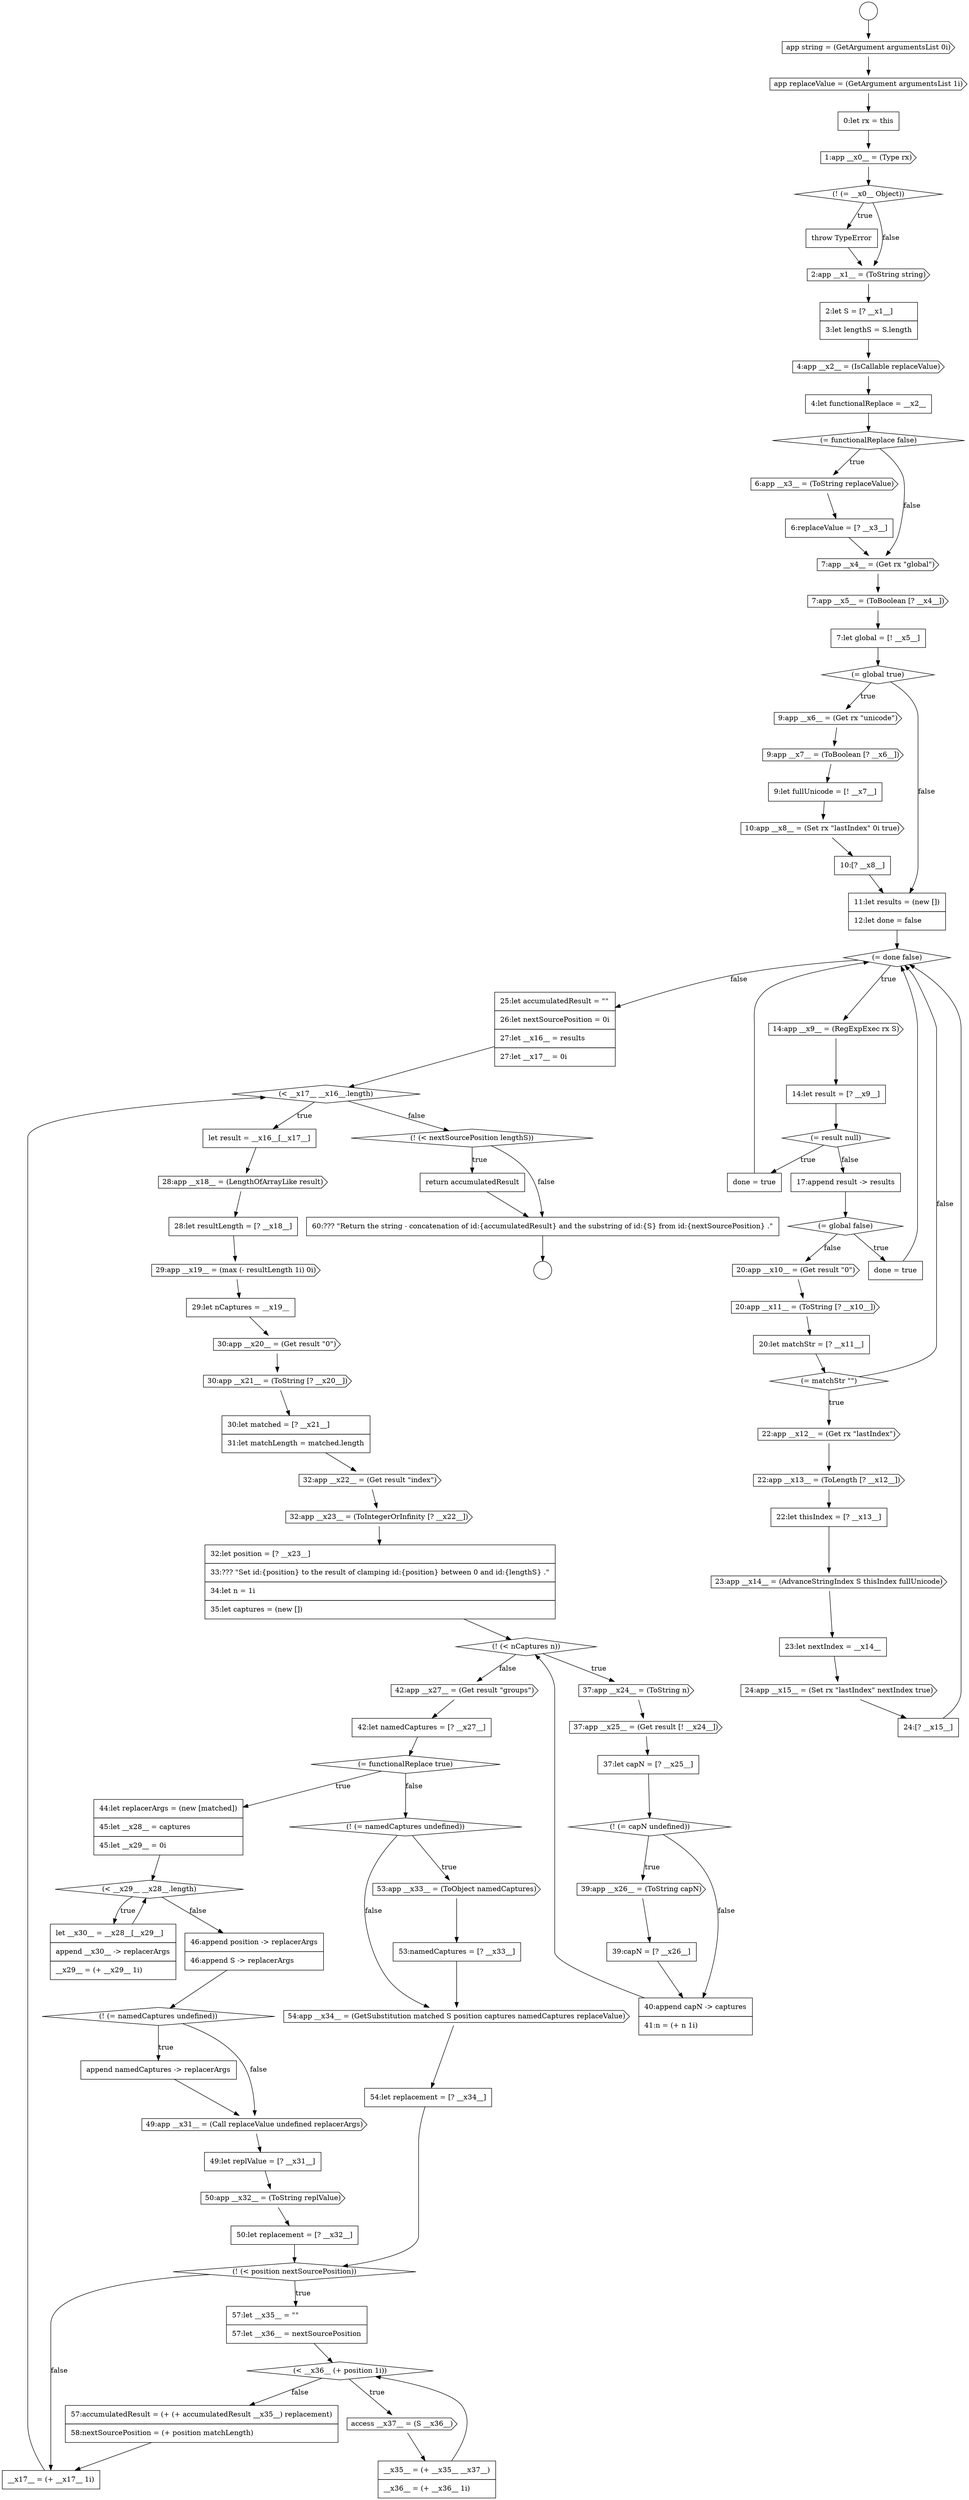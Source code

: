 digraph {
  node15258 [shape=none, margin=0, label=<<font color="black">
    <table border="0" cellborder="1" cellspacing="0" cellpadding="10">
      <tr><td align="left">throw TypeError</td></tr>
    </table>
  </font>> color="black" fillcolor="white" style=filled]
  node15334 [shape=diamond, label=<<font color="black">(! (&lt; position nextSourcePosition))</font>> color="black" fillcolor="white" style=filled]
  node15320 [shape=diamond, label=<<font color="black">(&lt; __x29__ __x28__.length)</font>> color="black" fillcolor="white" style=filled]
  node15316 [shape=cds, label=<<font color="black">42:app __x27__ = (Get result &quot;groups&quot;)</font>> color="black" fillcolor="white" style=filled]
  node15300 [shape=cds, label=<<font color="black">29:app __x19__ = (max (- resultLength 1i) 0i)</font>> color="black" fillcolor="white" style=filled]
  node15337 [shape=cds, label=<<font color="black">access __x37__ = (S __x36__)</font>> color="black" fillcolor="white" style=filled]
  node15292 [shape=none, margin=0, label=<<font color="black">
    <table border="0" cellborder="1" cellspacing="0" cellpadding="10">
      <tr><td align="left">23:let nextIndex = __x14__</td></tr>
    </table>
  </font>> color="black" fillcolor="white" style=filled]
  node15278 [shape=none, margin=0, label=<<font color="black">
    <table border="0" cellborder="1" cellspacing="0" cellpadding="10">
      <tr><td align="left">14:let result = [? __x9__]</td></tr>
    </table>
  </font>> color="black" fillcolor="white" style=filled]
  node15257 [shape=diamond, label=<<font color="black">(! (= __x0__ Object))</font>> color="black" fillcolor="white" style=filled]
  node15303 [shape=cds, label=<<font color="black">30:app __x21__ = (ToString [? __x20__])</font>> color="black" fillcolor="white" style=filled]
  node15267 [shape=cds, label=<<font color="black">7:app __x5__ = (ToBoolean [? __x4__])</font>> color="black" fillcolor="white" style=filled]
  node15314 [shape=none, margin=0, label=<<font color="black">
    <table border="0" cellborder="1" cellspacing="0" cellpadding="10">
      <tr><td align="left">39:capN = [? __x26__]</td></tr>
    </table>
  </font>> color="black" fillcolor="white" style=filled]
  node15293 [shape=cds, label=<<font color="black">24:app __x15__ = (Set rx &quot;lastIndex&quot; nextIndex true)</font>> color="black" fillcolor="white" style=filled]
  node15325 [shape=cds, label=<<font color="black">49:app __x31__ = (Call replaceValue undefined replacerArgs)</font>> color="black" fillcolor="white" style=filled]
  node15263 [shape=diamond, label=<<font color="black">(= functionalReplace false)</font>> color="black" fillcolor="white" style=filled]
  node15282 [shape=diamond, label=<<font color="black">(= global false)</font>> color="black" fillcolor="white" style=filled]
  node15299 [shape=none, margin=0, label=<<font color="black">
    <table border="0" cellborder="1" cellspacing="0" cellpadding="10">
      <tr><td align="left">28:let resultLength = [? __x18__]</td></tr>
    </table>
  </font>> color="black" fillcolor="white" style=filled]
  node15254 [shape=cds, label=<<font color="black">app replaceValue = (GetArgument argumentsList 1i)</font>> color="black" fillcolor="white" style=filled]
  node15331 [shape=none, margin=0, label=<<font color="black">
    <table border="0" cellborder="1" cellspacing="0" cellpadding="10">
      <tr><td align="left">53:namedCaptures = [? __x33__]</td></tr>
    </table>
  </font>> color="black" fillcolor="white" style=filled]
  node15335 [shape=none, margin=0, label=<<font color="black">
    <table border="0" cellborder="1" cellspacing="0" cellpadding="10">
      <tr><td align="left">57:let __x35__ = &quot;&quot;</td></tr>
      <tr><td align="left">57:let __x36__ = nextSourcePosition</td></tr>
    </table>
  </font>> color="black" fillcolor="white" style=filled]
  node15318 [shape=diamond, label=<<font color="black">(= functionalReplace true)</font>> color="black" fillcolor="white" style=filled]
  node15295 [shape=none, margin=0, label=<<font color="black">
    <table border="0" cellborder="1" cellspacing="0" cellpadding="10">
      <tr><td align="left">25:let accumulatedResult = &quot;&quot;</td></tr>
      <tr><td align="left">26:let nextSourcePosition = 0i</td></tr>
      <tr><td align="left">27:let __x16__ = results</td></tr>
      <tr><td align="left">27:let __x17__ = 0i</td></tr>
    </table>
  </font>> color="black" fillcolor="white" style=filled]
  node15342 [shape=none, margin=0, label=<<font color="black">
    <table border="0" cellborder="1" cellspacing="0" cellpadding="10">
      <tr><td align="left">return accumulatedResult</td></tr>
    </table>
  </font>> color="black" fillcolor="white" style=filled]
  node15286 [shape=none, margin=0, label=<<font color="black">
    <table border="0" cellborder="1" cellspacing="0" cellpadding="10">
      <tr><td align="left">20:let matchStr = [? __x11__]</td></tr>
    </table>
  </font>> color="black" fillcolor="white" style=filled]
  node15311 [shape=none, margin=0, label=<<font color="black">
    <table border="0" cellborder="1" cellspacing="0" cellpadding="10">
      <tr><td align="left">37:let capN = [? __x25__]</td></tr>
    </table>
  </font>> color="black" fillcolor="white" style=filled]
  node15264 [shape=cds, label=<<font color="black">6:app __x3__ = (ToString replaceValue)</font>> color="black" fillcolor="white" style=filled]
  node15306 [shape=cds, label=<<font color="black">32:app __x23__ = (ToIntegerOrInfinity [? __x22__])</font>> color="black" fillcolor="white" style=filled]
  node15338 [shape=none, margin=0, label=<<font color="black">
    <table border="0" cellborder="1" cellspacing="0" cellpadding="10">
      <tr><td align="left">__x35__ = (+ __x35__ __x37__)</td></tr>
      <tr><td align="left">__x36__ = (+ __x36__ 1i)</td></tr>
    </table>
  </font>> color="black" fillcolor="white" style=filled]
  node15274 [shape=none, margin=0, label=<<font color="black">
    <table border="0" cellborder="1" cellspacing="0" cellpadding="10">
      <tr><td align="left">10:[? __x8__]</td></tr>
    </table>
  </font>> color="black" fillcolor="white" style=filled]
  node15261 [shape=cds, label=<<font color="black">4:app __x2__ = (IsCallable replaceValue)</font>> color="black" fillcolor="white" style=filled]
  node15271 [shape=cds, label=<<font color="black">9:app __x7__ = (ToBoolean [? __x6__])</font>> color="black" fillcolor="white" style=filled]
  node15328 [shape=none, margin=0, label=<<font color="black">
    <table border="0" cellborder="1" cellspacing="0" cellpadding="10">
      <tr><td align="left">50:let replacement = [? __x32__]</td></tr>
    </table>
  </font>> color="black" fillcolor="white" style=filled]
  node15343 [shape=none, margin=0, label=<<font color="black">
    <table border="0" cellborder="1" cellspacing="0" cellpadding="10">
      <tr><td align="left">60:??? &quot;Return the string - concatenation of id:{accumulatedResult} and the substring of id:{S} from id:{nextSourcePosition} .&quot;</td></tr>
    </table>
  </font>> color="black" fillcolor="white" style=filled]
  node15289 [shape=cds, label=<<font color="black">22:app __x13__ = (ToLength [? __x12__])</font>> color="black" fillcolor="white" style=filled]
  node15321 [shape=none, margin=0, label=<<font color="black">
    <table border="0" cellborder="1" cellspacing="0" cellpadding="10">
      <tr><td align="left">let __x30__ = __x28__[__x29__]</td></tr>
      <tr><td align="left">append __x30__ -&gt; replacerArgs</td></tr>
      <tr><td align="left">__x29__ = (+ __x29__ 1i)</td></tr>
    </table>
  </font>> color="black" fillcolor="white" style=filled]
  node15330 [shape=cds, label=<<font color="black">53:app __x33__ = (ToObject namedCaptures)</font>> color="black" fillcolor="white" style=filled]
  node15298 [shape=cds, label=<<font color="black">28:app __x18__ = (LengthOfArrayLike result)</font>> color="black" fillcolor="white" style=filled]
  node15296 [shape=diamond, label=<<font color="black">(&lt; __x17__ __x16__.length)</font>> color="black" fillcolor="white" style=filled]
  node15253 [shape=cds, label=<<font color="black">app string = (GetArgument argumentsList 0i)</font>> color="black" fillcolor="white" style=filled]
  node15279 [shape=diamond, label=<<font color="black">(= result null)</font>> color="black" fillcolor="white" style=filled]
  node15266 [shape=cds, label=<<font color="black">7:app __x4__ = (Get rx &quot;global&quot;)</font>> color="black" fillcolor="white" style=filled]
  node15302 [shape=cds, label=<<font color="black">30:app __x20__ = (Get result &quot;0&quot;)</font>> color="black" fillcolor="white" style=filled]
  node15313 [shape=cds, label=<<font color="black">39:app __x26__ = (ToString capN)</font>> color="black" fillcolor="white" style=filled]
  node15281 [shape=none, margin=0, label=<<font color="black">
    <table border="0" cellborder="1" cellspacing="0" cellpadding="10">
      <tr><td align="left">17:append result -&gt; results</td></tr>
    </table>
  </font>> color="black" fillcolor="white" style=filled]
  node15312 [shape=diamond, label=<<font color="black">(! (= capN undefined))</font>> color="black" fillcolor="white" style=filled]
  node15265 [shape=none, margin=0, label=<<font color="black">
    <table border="0" cellborder="1" cellspacing="0" cellpadding="10">
      <tr><td align="left">6:replaceValue = [? __x3__]</td></tr>
    </table>
  </font>> color="black" fillcolor="white" style=filled]
  node15270 [shape=cds, label=<<font color="black">9:app __x6__ = (Get rx &quot;unicode&quot;)</font>> color="black" fillcolor="white" style=filled]
  node15275 [shape=none, margin=0, label=<<font color="black">
    <table border="0" cellborder="1" cellspacing="0" cellpadding="10">
      <tr><td align="left">11:let results = (new [])</td></tr>
      <tr><td align="left">12:let done = false</td></tr>
    </table>
  </font>> color="black" fillcolor="white" style=filled]
  node15339 [shape=none, margin=0, label=<<font color="black">
    <table border="0" cellborder="1" cellspacing="0" cellpadding="10">
      <tr><td align="left">57:accumulatedResult = (+ (+ accumulatedResult __x35__) replacement)</td></tr>
      <tr><td align="left">58:nextSourcePosition = (+ position matchLength)</td></tr>
    </table>
  </font>> color="black" fillcolor="white" style=filled]
  node15322 [shape=none, margin=0, label=<<font color="black">
    <table border="0" cellborder="1" cellspacing="0" cellpadding="10">
      <tr><td align="left">46:append position -&gt; replacerArgs</td></tr>
      <tr><td align="left">46:append S -&gt; replacerArgs</td></tr>
    </table>
  </font>> color="black" fillcolor="white" style=filled]
  node15285 [shape=cds, label=<<font color="black">20:app __x11__ = (ToString [? __x10__])</font>> color="black" fillcolor="white" style=filled]
  node15317 [shape=none, margin=0, label=<<font color="black">
    <table border="0" cellborder="1" cellspacing="0" cellpadding="10">
      <tr><td align="left">42:let namedCaptures = [? __x27__]</td></tr>
    </table>
  </font>> color="black" fillcolor="white" style=filled]
  node15290 [shape=none, margin=0, label=<<font color="black">
    <table border="0" cellborder="1" cellspacing="0" cellpadding="10">
      <tr><td align="left">22:let thisIndex = [? __x13__]</td></tr>
    </table>
  </font>> color="black" fillcolor="white" style=filled]
  node15307 [shape=none, margin=0, label=<<font color="black">
    <table border="0" cellborder="1" cellspacing="0" cellpadding="10">
      <tr><td align="left">32:let position = [? __x23__]</td></tr>
      <tr><td align="left">33:??? &quot;Set id:{position} to the result of clamping id:{position} between 0 and id:{lengthS} .&quot;</td></tr>
      <tr><td align="left">34:let n = 1i</td></tr>
      <tr><td align="left">35:let captures = (new [])</td></tr>
    </table>
  </font>> color="black" fillcolor="white" style=filled]
  node15284 [shape=cds, label=<<font color="black">20:app __x10__ = (Get result &quot;0&quot;)</font>> color="black" fillcolor="white" style=filled]
  node15329 [shape=diamond, label=<<font color="black">(! (= namedCaptures undefined))</font>> color="black" fillcolor="white" style=filled]
  node15280 [shape=none, margin=0, label=<<font color="black">
    <table border="0" cellborder="1" cellspacing="0" cellpadding="10">
      <tr><td align="left">done = true</td></tr>
    </table>
  </font>> color="black" fillcolor="white" style=filled]
  node15259 [shape=cds, label=<<font color="black">2:app __x1__ = (ToString string)</font>> color="black" fillcolor="white" style=filled]
  node15297 [shape=none, margin=0, label=<<font color="black">
    <table border="0" cellborder="1" cellspacing="0" cellpadding="10">
      <tr><td align="left">let result = __x16__[__x17__]</td></tr>
    </table>
  </font>> color="black" fillcolor="white" style=filled]
  node15326 [shape=none, margin=0, label=<<font color="black">
    <table border="0" cellborder="1" cellspacing="0" cellpadding="10">
      <tr><td align="left">49:let replValue = [? __x31__]</td></tr>
    </table>
  </font>> color="black" fillcolor="white" style=filled]
  node15291 [shape=cds, label=<<font color="black">23:app __x14__ = (AdvanceStringIndex S thisIndex fullUnicode)</font>> color="black" fillcolor="white" style=filled]
  node15340 [shape=none, margin=0, label=<<font color="black">
    <table border="0" cellborder="1" cellspacing="0" cellpadding="10">
      <tr><td align="left">__x17__ = (+ __x17__ 1i)</td></tr>
    </table>
  </font>> color="black" fillcolor="white" style=filled]
  node15276 [shape=diamond, label=<<font color="black">(= done false)</font>> color="black" fillcolor="white" style=filled]
  node15301 [shape=none, margin=0, label=<<font color="black">
    <table border="0" cellborder="1" cellspacing="0" cellpadding="10">
      <tr><td align="left">29:let nCaptures = __x19__</td></tr>
    </table>
  </font>> color="black" fillcolor="white" style=filled]
  node15252 [shape=circle label=" " color="black" fillcolor="white" style=filled]
  node15308 [shape=diamond, label=<<font color="black">(! (&lt; nCaptures n))</font>> color="black" fillcolor="white" style=filled]
  node15269 [shape=diamond, label=<<font color="black">(= global true)</font>> color="black" fillcolor="white" style=filled]
  node15333 [shape=none, margin=0, label=<<font color="black">
    <table border="0" cellborder="1" cellspacing="0" cellpadding="10">
      <tr><td align="left">54:let replacement = [? __x34__]</td></tr>
    </table>
  </font>> color="black" fillcolor="white" style=filled]
  node15323 [shape=diamond, label=<<font color="black">(! (= namedCaptures undefined))</font>> color="black" fillcolor="white" style=filled]
  node15288 [shape=cds, label=<<font color="black">22:app __x12__ = (Get rx &quot;lastIndex&quot;)</font>> color="black" fillcolor="white" style=filled]
  node15256 [shape=cds, label=<<font color="black">1:app __x0__ = (Type rx)</font>> color="black" fillcolor="white" style=filled]
  node15304 [shape=none, margin=0, label=<<font color="black">
    <table border="0" cellborder="1" cellspacing="0" cellpadding="10">
      <tr><td align="left">30:let matched = [? __x21__]</td></tr>
      <tr><td align="left">31:let matchLength = matched.length</td></tr>
    </table>
  </font>> color="black" fillcolor="white" style=filled]
  node15332 [shape=cds, label=<<font color="black">54:app __x34__ = (GetSubstitution matched S position captures namedCaptures replaceValue)</font>> color="black" fillcolor="white" style=filled]
  node15319 [shape=none, margin=0, label=<<font color="black">
    <table border="0" cellborder="1" cellspacing="0" cellpadding="10">
      <tr><td align="left">44:let replacerArgs = (new [matched])</td></tr>
      <tr><td align="left">45:let __x28__ = captures</td></tr>
      <tr><td align="left">45:let __x29__ = 0i</td></tr>
    </table>
  </font>> color="black" fillcolor="white" style=filled]
  node15283 [shape=none, margin=0, label=<<font color="black">
    <table border="0" cellborder="1" cellspacing="0" cellpadding="10">
      <tr><td align="left">done = true</td></tr>
    </table>
  </font>> color="black" fillcolor="white" style=filled]
  node15309 [shape=cds, label=<<font color="black">37:app __x24__ = (ToString n)</font>> color="black" fillcolor="white" style=filled]
  node15260 [shape=none, margin=0, label=<<font color="black">
    <table border="0" cellborder="1" cellspacing="0" cellpadding="10">
      <tr><td align="left">2:let S = [? __x1__]</td></tr>
      <tr><td align="left">3:let lengthS = S.length</td></tr>
    </table>
  </font>> color="black" fillcolor="white" style=filled]
  node15277 [shape=cds, label=<<font color="black">14:app __x9__ = (RegExpExec rx S)</font>> color="black" fillcolor="white" style=filled]
  node15262 [shape=none, margin=0, label=<<font color="black">
    <table border="0" cellborder="1" cellspacing="0" cellpadding="10">
      <tr><td align="left">4:let functionalReplace = __x2__</td></tr>
    </table>
  </font>> color="black" fillcolor="white" style=filled]
  node15268 [shape=none, margin=0, label=<<font color="black">
    <table border="0" cellborder="1" cellspacing="0" cellpadding="10">
      <tr><td align="left">7:let global = [! __x5__]</td></tr>
    </table>
  </font>> color="black" fillcolor="white" style=filled]
  node15255 [shape=none, margin=0, label=<<font color="black">
    <table border="0" cellborder="1" cellspacing="0" cellpadding="10">
      <tr><td align="left">0:let rx = this</td></tr>
    </table>
  </font>> color="black" fillcolor="white" style=filled]
  node15294 [shape=none, margin=0, label=<<font color="black">
    <table border="0" cellborder="1" cellspacing="0" cellpadding="10">
      <tr><td align="left">24:[? __x15__]</td></tr>
    </table>
  </font>> color="black" fillcolor="white" style=filled]
  node15341 [shape=diamond, label=<<font color="black">(! (&lt; nextSourcePosition lengthS))</font>> color="black" fillcolor="white" style=filled]
  node15315 [shape=none, margin=0, label=<<font color="black">
    <table border="0" cellborder="1" cellspacing="0" cellpadding="10">
      <tr><td align="left">40:append capN -&gt; captures</td></tr>
      <tr><td align="left">41:n = (+ n 1i)</td></tr>
    </table>
  </font>> color="black" fillcolor="white" style=filled]
  node15336 [shape=diamond, label=<<font color="black">(&lt; __x36__ (+ position 1i))</font>> color="black" fillcolor="white" style=filled]
  node15324 [shape=none, margin=0, label=<<font color="black">
    <table border="0" cellborder="1" cellspacing="0" cellpadding="10">
      <tr><td align="left">append namedCaptures -&gt; replacerArgs</td></tr>
    </table>
  </font>> color="black" fillcolor="white" style=filled]
  node15287 [shape=diamond, label=<<font color="black">(= matchStr &quot;&quot;)</font>> color="black" fillcolor="white" style=filled]
  node15310 [shape=cds, label=<<font color="black">37:app __x25__ = (Get result [! __x24__])</font>> color="black" fillcolor="white" style=filled]
  node15251 [shape=circle label=" " color="black" fillcolor="white" style=filled]
  node15305 [shape=cds, label=<<font color="black">32:app __x22__ = (Get result &quot;index&quot;)</font>> color="black" fillcolor="white" style=filled]
  node15272 [shape=none, margin=0, label=<<font color="black">
    <table border="0" cellborder="1" cellspacing="0" cellpadding="10">
      <tr><td align="left">9:let fullUnicode = [! __x7__]</td></tr>
    </table>
  </font>> color="black" fillcolor="white" style=filled]
  node15273 [shape=cds, label=<<font color="black">10:app __x8__ = (Set rx &quot;lastIndex&quot; 0i true)</font>> color="black" fillcolor="white" style=filled]
  node15327 [shape=cds, label=<<font color="black">50:app __x32__ = (ToString replValue)</font>> color="black" fillcolor="white" style=filled]
  node15338 -> node15336 [ color="black"]
  node15282 -> node15283 [label=<<font color="black">true</font>> color="black"]
  node15282 -> node15284 [label=<<font color="black">false</font>> color="black"]
  node15256 -> node15257 [ color="black"]
  node15313 -> node15314 [ color="black"]
  node15339 -> node15340 [ color="black"]
  node15297 -> node15298 [ color="black"]
  node15287 -> node15288 [label=<<font color="black">true</font>> color="black"]
  node15287 -> node15276 [label=<<font color="black">false</font>> color="black"]
  node15279 -> node15280 [label=<<font color="black">true</font>> color="black"]
  node15279 -> node15281 [label=<<font color="black">false</font>> color="black"]
  node15310 -> node15311 [ color="black"]
  node15286 -> node15287 [ color="black"]
  node15342 -> node15343 [ color="black"]
  node15258 -> node15259 [ color="black"]
  node15253 -> node15254 [ color="black"]
  node15302 -> node15303 [ color="black"]
  node15265 -> node15266 [ color="black"]
  node15316 -> node15317 [ color="black"]
  node15324 -> node15325 [ color="black"]
  node15329 -> node15330 [label=<<font color="black">true</font>> color="black"]
  node15329 -> node15332 [label=<<font color="black">false</font>> color="black"]
  node15330 -> node15331 [ color="black"]
  node15288 -> node15289 [ color="black"]
  node15263 -> node15264 [label=<<font color="black">true</font>> color="black"]
  node15263 -> node15266 [label=<<font color="black">false</font>> color="black"]
  node15280 -> node15276 [ color="black"]
  node15309 -> node15310 [ color="black"]
  node15333 -> node15334 [ color="black"]
  node15308 -> node15309 [label=<<font color="black">true</font>> color="black"]
  node15308 -> node15316 [label=<<font color="black">false</font>> color="black"]
  node15315 -> node15308 [ color="black"]
  node15255 -> node15256 [ color="black"]
  node15266 -> node15267 [ color="black"]
  node15304 -> node15305 [ color="black"]
  node15275 -> node15276 [ color="black"]
  node15281 -> node15282 [ color="black"]
  node15340 -> node15296 [ color="black"]
  node15306 -> node15307 [ color="black"]
  node15328 -> node15334 [ color="black"]
  node15273 -> node15274 [ color="black"]
  node15311 -> node15312 [ color="black"]
  node15321 -> node15320 [ color="black"]
  node15295 -> node15296 [ color="black"]
  node15289 -> node15290 [ color="black"]
  node15337 -> node15338 [ color="black"]
  node15336 -> node15337 [label=<<font color="black">true</font>> color="black"]
  node15336 -> node15339 [label=<<font color="black">false</font>> color="black"]
  node15332 -> node15333 [ color="black"]
  node15268 -> node15269 [ color="black"]
  node15322 -> node15323 [ color="black"]
  node15278 -> node15279 [ color="black"]
  node15276 -> node15277 [label=<<font color="black">true</font>> color="black"]
  node15276 -> node15295 [label=<<font color="black">false</font>> color="black"]
  node15307 -> node15308 [ color="black"]
  node15327 -> node15328 [ color="black"]
  node15320 -> node15321 [label=<<font color="black">true</font>> color="black"]
  node15320 -> node15322 [label=<<font color="black">false</font>> color="black"]
  node15285 -> node15286 [ color="black"]
  node15260 -> node15261 [ color="black"]
  node15254 -> node15255 [ color="black"]
  node15294 -> node15276 [ color="black"]
  node15300 -> node15301 [ color="black"]
  node15291 -> node15292 [ color="black"]
  node15290 -> node15291 [ color="black"]
  node15305 -> node15306 [ color="black"]
  node15296 -> node15297 [label=<<font color="black">true</font>> color="black"]
  node15296 -> node15341 [label=<<font color="black">false</font>> color="black"]
  node15334 -> node15335 [label=<<font color="black">true</font>> color="black"]
  node15334 -> node15340 [label=<<font color="black">false</font>> color="black"]
  node15284 -> node15285 [ color="black"]
  node15292 -> node15293 [ color="black"]
  node15303 -> node15304 [ color="black"]
  node15299 -> node15300 [ color="black"]
  node15335 -> node15336 [ color="black"]
  node15319 -> node15320 [ color="black"]
  node15323 -> node15324 [label=<<font color="black">true</font>> color="black"]
  node15323 -> node15325 [label=<<font color="black">false</font>> color="black"]
  node15274 -> node15275 [ color="black"]
  node15318 -> node15319 [label=<<font color="black">true</font>> color="black"]
  node15318 -> node15329 [label=<<font color="black">false</font>> color="black"]
  node15269 -> node15270 [label=<<font color="black">true</font>> color="black"]
  node15269 -> node15275 [label=<<font color="black">false</font>> color="black"]
  node15325 -> node15326 [ color="black"]
  node15343 -> node15252 [ color="black"]
  node15283 -> node15276 [ color="black"]
  node15331 -> node15332 [ color="black"]
  node15272 -> node15273 [ color="black"]
  node15317 -> node15318 [ color="black"]
  node15301 -> node15302 [ color="black"]
  node15341 -> node15342 [label=<<font color="black">true</font>> color="black"]
  node15341 -> node15343 [label=<<font color="black">false</font>> color="black"]
  node15257 -> node15258 [label=<<font color="black">true</font>> color="black"]
  node15257 -> node15259 [label=<<font color="black">false</font>> color="black"]
  node15261 -> node15262 [ color="black"]
  node15251 -> node15253 [ color="black"]
  node15259 -> node15260 [ color="black"]
  node15271 -> node15272 [ color="black"]
  node15267 -> node15268 [ color="black"]
  node15326 -> node15327 [ color="black"]
  node15312 -> node15313 [label=<<font color="black">true</font>> color="black"]
  node15312 -> node15315 [label=<<font color="black">false</font>> color="black"]
  node15298 -> node15299 [ color="black"]
  node15262 -> node15263 [ color="black"]
  node15293 -> node15294 [ color="black"]
  node15270 -> node15271 [ color="black"]
  node15314 -> node15315 [ color="black"]
  node15277 -> node15278 [ color="black"]
  node15264 -> node15265 [ color="black"]
}
